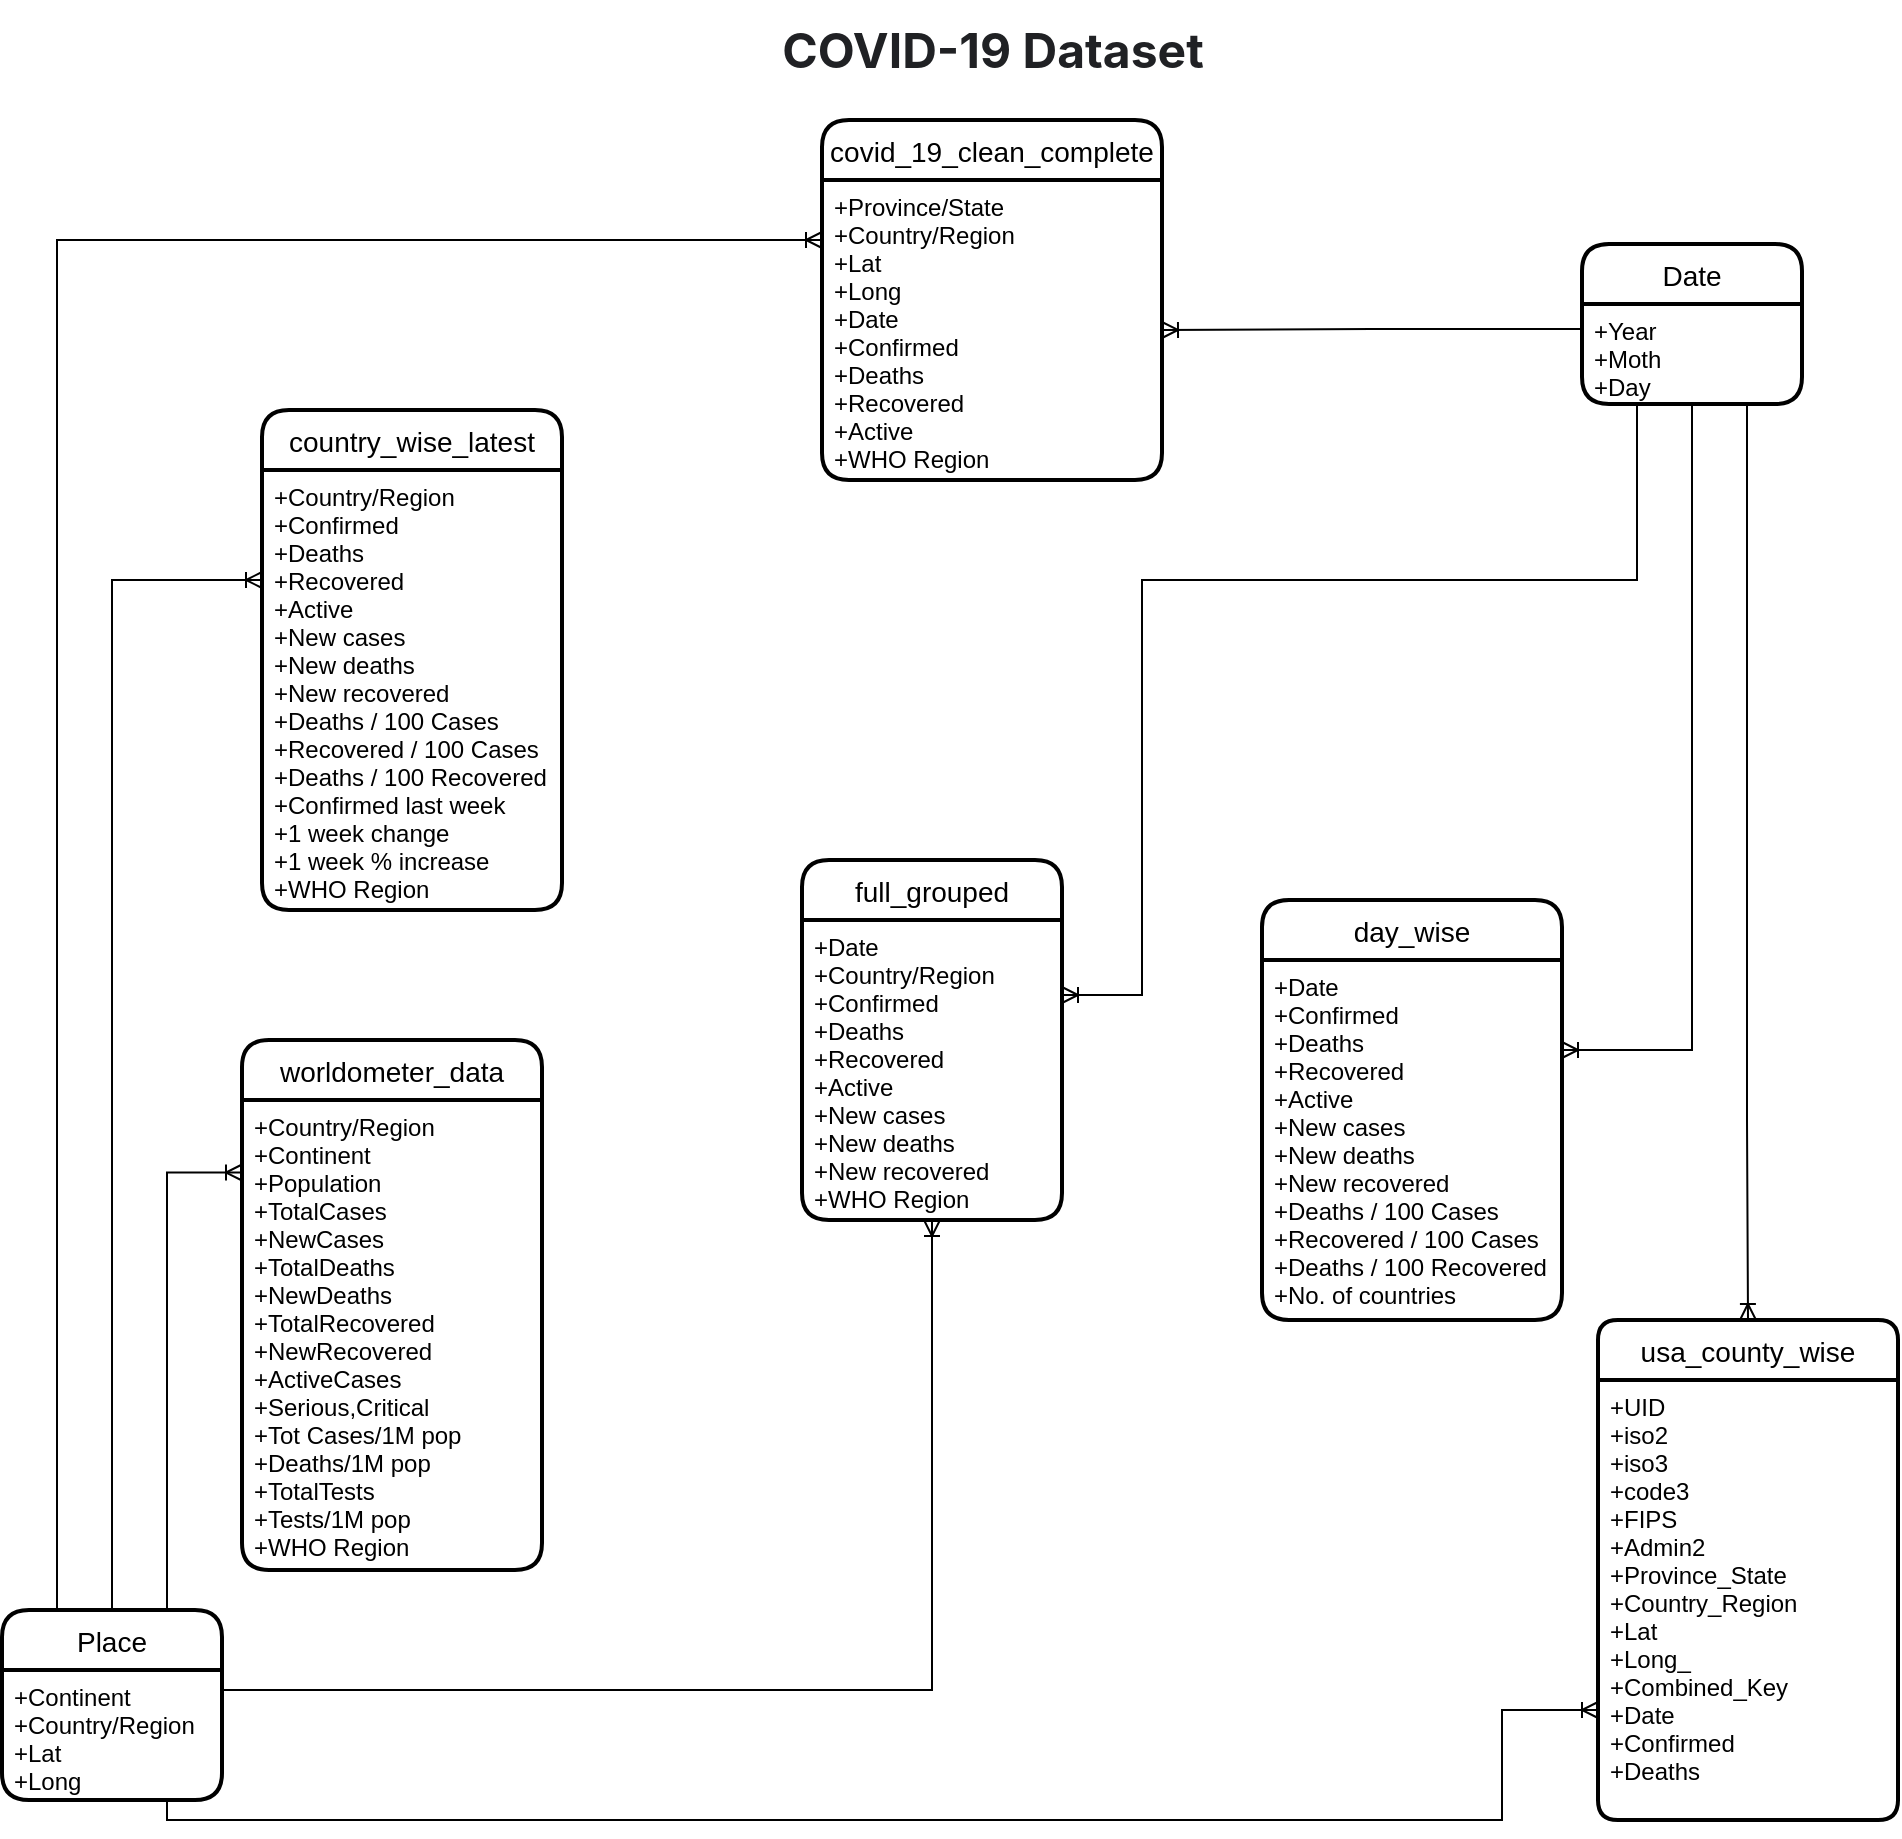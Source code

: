 <mxfile version="20.8.20" type="device"><diagram id="R2lEEEUBdFMjLlhIrx00" name="Page-1"><mxGraphModel dx="1687" dy="822" grid="1" gridSize="10" guides="1" tooltips="1" connect="1" arrows="1" fold="1" page="1" pageScale="1" pageWidth="850" pageHeight="1100" math="0" shadow="0" extFonts="Permanent Marker^https://fonts.googleapis.com/css?family=Permanent+Marker"><root><mxCell id="0"/><mxCell id="1" parent="0"/><mxCell id="2EUgMlkmEK6gfJjUMG5a-5" value="country_wise_latest" style="swimlane;childLayout=stackLayout;horizontal=1;startSize=30;horizontalStack=0;rounded=1;fontSize=14;fontStyle=0;strokeWidth=2;resizeParent=0;resizeLast=1;shadow=0;dashed=0;align=center;" vertex="1" parent="1"><mxGeometry x="360" y="215" width="150" height="250" as="geometry"/></mxCell><mxCell id="2EUgMlkmEK6gfJjUMG5a-6" value="+Country/Region&#10;+Confirmed&#10;+Deaths&#10;+Recovered&#10;+Active&#10;+New cases&#10;+New deaths&#10;+New recovered&#10;+Deaths / 100 Cases&#10;+Recovered / 100 Cases&#10;+Deaths / 100 Recovered&#10;+Confirmed last week&#10;+1 week change&#10;+1 week % increase&#10;+WHO Region" style="align=left;strokeColor=none;fillColor=none;spacingLeft=4;fontSize=12;verticalAlign=top;resizable=0;rotatable=0;part=1;" vertex="1" parent="2EUgMlkmEK6gfJjUMG5a-5"><mxGeometry y="30" width="150" height="220" as="geometry"/></mxCell><mxCell id="2EUgMlkmEK6gfJjUMG5a-26" value="day_wise" style="swimlane;childLayout=stackLayout;horizontal=1;startSize=30;horizontalStack=0;rounded=1;fontSize=14;fontStyle=0;strokeWidth=2;resizeParent=0;resizeLast=1;shadow=0;dashed=0;align=center;" vertex="1" parent="1"><mxGeometry x="860" y="460" width="150" height="210" as="geometry"/></mxCell><mxCell id="2EUgMlkmEK6gfJjUMG5a-27" value="+Date&#10;+Confirmed&#10;+Deaths&#10;+Recovered&#10;+Active&#10;+New cases&#10;+New deaths&#10;+New recovered&#10;+Deaths / 100 Cases&#10;+Recovered / 100 Cases&#10;+Deaths / 100 Recovered&#10;+No. of countries" style="align=left;strokeColor=none;fillColor=none;spacingLeft=4;fontSize=12;verticalAlign=top;resizable=0;rotatable=0;part=1;" vertex="1" parent="2EUgMlkmEK6gfJjUMG5a-26"><mxGeometry y="30" width="150" height="180" as="geometry"/></mxCell><mxCell id="2EUgMlkmEK6gfJjUMG5a-28" value="full_grouped" style="swimlane;childLayout=stackLayout;horizontal=1;startSize=30;horizontalStack=0;rounded=1;fontSize=14;fontStyle=0;strokeWidth=2;resizeParent=0;resizeLast=1;shadow=0;dashed=0;align=center;" vertex="1" parent="1"><mxGeometry x="630" y="440" width="130" height="180" as="geometry"><mxRectangle x="840" y="390" width="120" height="30" as="alternateBounds"/></mxGeometry></mxCell><mxCell id="2EUgMlkmEK6gfJjUMG5a-29" value="+Date&#10;+Country/Region&#10;+Confirmed&#10;+Deaths&#10;+Recovered&#10;+Active&#10;+New cases&#10;+New deaths&#10;+New recovered&#10;+WHO Region" style="align=left;strokeColor=none;fillColor=none;spacingLeft=4;fontSize=12;verticalAlign=top;resizable=0;rotatable=0;part=1;" vertex="1" parent="2EUgMlkmEK6gfJjUMG5a-28"><mxGeometry y="30" width="130" height="150" as="geometry"/></mxCell><mxCell id="2EUgMlkmEK6gfJjUMG5a-30" value="covid_19_clean_complete" style="swimlane;childLayout=stackLayout;horizontal=1;startSize=30;horizontalStack=0;rounded=1;fontSize=14;fontStyle=0;strokeWidth=2;resizeParent=0;resizeLast=1;shadow=0;dashed=0;align=center;" vertex="1" parent="1"><mxGeometry x="640" y="70" width="170" height="180" as="geometry"/></mxCell><mxCell id="2EUgMlkmEK6gfJjUMG5a-31" value="+Province/State&#10;+Country/Region&#10;+Lat&#10;+Long&#10;+Date&#10;+Confirmed&#10;+Deaths&#10;+Recovered&#10;+Active&#10;+WHO Region" style="align=left;strokeColor=none;fillColor=none;spacingLeft=4;fontSize=12;verticalAlign=top;resizable=0;rotatable=0;part=1;" vertex="1" parent="2EUgMlkmEK6gfJjUMG5a-30"><mxGeometry y="30" width="170" height="150" as="geometry"/></mxCell><mxCell id="2EUgMlkmEK6gfJjUMG5a-32" value="usa_county_wise" style="swimlane;childLayout=stackLayout;horizontal=1;startSize=30;horizontalStack=0;rounded=1;fontSize=14;fontStyle=0;strokeWidth=2;resizeParent=0;resizeLast=1;shadow=0;dashed=0;align=center;arcSize=11;" vertex="1" parent="1"><mxGeometry x="1028" y="670" width="150" height="250" as="geometry"/></mxCell><mxCell id="2EUgMlkmEK6gfJjUMG5a-38" value="+UID&#10;+iso2&#10;+iso3&#10;+code3&#10;+FIPS&#10;+Admin2&#10;+Province_State&#10;+Country_Region&#10;+Lat&#10;+Long_&#10;+Combined_Key&#10;+Date&#10;+Confirmed&#10;+Deaths" style="align=left;strokeColor=none;fillColor=none;spacingLeft=4;fontSize=12;verticalAlign=top;resizable=0;rotatable=0;part=1;" vertex="1" parent="2EUgMlkmEK6gfJjUMG5a-32"><mxGeometry y="30" width="150" height="220" as="geometry"/></mxCell><mxCell id="2EUgMlkmEK6gfJjUMG5a-34" value="worldometer_data" style="swimlane;childLayout=stackLayout;horizontal=1;startSize=30;horizontalStack=0;rounded=1;fontSize=14;fontStyle=0;strokeWidth=2;resizeParent=0;resizeLast=1;shadow=0;dashed=0;align=center;" vertex="1" parent="1"><mxGeometry x="350" y="530" width="150" height="265" as="geometry"/></mxCell><mxCell id="2EUgMlkmEK6gfJjUMG5a-35" value="+Country/Region&#10;+Continent&#10;+Population&#10;+TotalCases&#10;+NewCases&#10;+TotalDeaths&#10;+NewDeaths&#10;+TotalRecovered&#10;+NewRecovered&#10;+ActiveCases&#10;+Serious,Critical&#10;+Tot Cases/1M pop&#10;+Deaths/1M pop&#10;+TotalTests&#10;+Tests/1M pop&#10;+WHO Region" style="align=left;strokeColor=none;fillColor=none;spacingLeft=4;fontSize=12;verticalAlign=top;resizable=0;rotatable=0;part=1;" vertex="1" parent="2EUgMlkmEK6gfJjUMG5a-34"><mxGeometry y="30" width="150" height="235" as="geometry"/></mxCell><mxCell id="2EUgMlkmEK6gfJjUMG5a-47" value="Date" style="swimlane;childLayout=stackLayout;horizontal=1;startSize=30;horizontalStack=0;rounded=1;fontSize=14;fontStyle=0;strokeWidth=2;resizeParent=0;resizeLast=1;shadow=0;dashed=0;align=center;" vertex="1" parent="1"><mxGeometry x="1020" y="132" width="110" height="80" as="geometry"/></mxCell><mxCell id="2EUgMlkmEK6gfJjUMG5a-48" value="+Year&#10;+Moth&#10;+Day" style="align=left;strokeColor=none;fillColor=none;spacingLeft=4;fontSize=12;verticalAlign=top;resizable=0;rotatable=0;part=1;" vertex="1" parent="2EUgMlkmEK6gfJjUMG5a-47"><mxGeometry y="30" width="110" height="50" as="geometry"/></mxCell><mxCell id="2EUgMlkmEK6gfJjUMG5a-58" style="edgeStyle=orthogonalEdgeStyle;rounded=0;comic=0;sketch=0;orthogonalLoop=1;jettySize=auto;html=1;entryX=1;entryY=0.25;entryDx=0;entryDy=0;shadow=0;strokeColor=default;endArrow=ERoneToMany;endFill=0;exitX=0.5;exitY=1;exitDx=0;exitDy=0;" edge="1" parent="1" source="2EUgMlkmEK6gfJjUMG5a-48" target="2EUgMlkmEK6gfJjUMG5a-27"><mxGeometry relative="1" as="geometry"><Array as="points"><mxPoint x="1075" y="535"/></Array></mxGeometry></mxCell><mxCell id="2EUgMlkmEK6gfJjUMG5a-60" style="edgeStyle=orthogonalEdgeStyle;rounded=0;comic=0;sketch=0;orthogonalLoop=1;jettySize=auto;html=1;shadow=0;strokeColor=default;endArrow=ERoneToMany;endFill=0;exitX=0;exitY=0.25;exitDx=0;exitDy=0;entryX=1;entryY=0.5;entryDx=0;entryDy=0;" edge="1" parent="1" source="2EUgMlkmEK6gfJjUMG5a-48" target="2EUgMlkmEK6gfJjUMG5a-31"><mxGeometry relative="1" as="geometry"><mxPoint x="910" y="405" as="sourcePoint"/><mxPoint x="910" y="215" as="targetPoint"/></mxGeometry></mxCell><mxCell id="2EUgMlkmEK6gfJjUMG5a-61" style="edgeStyle=orthogonalEdgeStyle;rounded=0;comic=0;sketch=0;orthogonalLoop=1;jettySize=auto;html=1;entryX=1;entryY=0.25;entryDx=0;entryDy=0;shadow=0;strokeColor=default;endArrow=ERoneToMany;endFill=0;exitX=0.25;exitY=1;exitDx=0;exitDy=0;" edge="1" parent="1" source="2EUgMlkmEK6gfJjUMG5a-48" target="2EUgMlkmEK6gfJjUMG5a-29"><mxGeometry relative="1" as="geometry"><mxPoint x="660" y="459.94" as="sourcePoint"/><mxPoint x="610" y="257.94" as="targetPoint"/><Array as="points"><mxPoint x="1047" y="300"/><mxPoint x="800" y="300"/><mxPoint x="800" y="507"/></Array></mxGeometry></mxCell><mxCell id="2EUgMlkmEK6gfJjUMG5a-64" value="Place" style="swimlane;childLayout=stackLayout;horizontal=1;startSize=30;horizontalStack=0;rounded=1;fontSize=14;fontStyle=0;strokeWidth=2;resizeParent=0;resizeLast=1;shadow=0;dashed=0;align=center;" vertex="1" parent="1"><mxGeometry x="230" y="815" width="110" height="95" as="geometry"/></mxCell><mxCell id="2EUgMlkmEK6gfJjUMG5a-65" value="+Continent&#10;+Country/Region&#10;+Lat&#10;+Long" style="align=left;strokeColor=none;fillColor=none;spacingLeft=4;fontSize=12;verticalAlign=top;resizable=0;rotatable=0;part=1;" vertex="1" parent="2EUgMlkmEK6gfJjUMG5a-64"><mxGeometry y="30" width="110" height="65" as="geometry"/></mxCell><mxCell id="2EUgMlkmEK6gfJjUMG5a-69" style="edgeStyle=orthogonalEdgeStyle;rounded=0;comic=0;sketch=0;orthogonalLoop=1;jettySize=auto;html=1;shadow=0;strokeColor=default;endArrow=ERoneToMany;endFill=0;exitX=0.25;exitY=0;exitDx=0;exitDy=0;entryX=0;entryY=0.2;entryDx=0;entryDy=0;entryPerimeter=0;" edge="1" parent="1" source="2EUgMlkmEK6gfJjUMG5a-64" target="2EUgMlkmEK6gfJjUMG5a-31"><mxGeometry relative="1" as="geometry"><mxPoint x="670" y="407" as="sourcePoint"/><mxPoint x="500" y="230" as="targetPoint"/></mxGeometry></mxCell><mxCell id="2EUgMlkmEK6gfJjUMG5a-70" style="edgeStyle=orthogonalEdgeStyle;rounded=0;comic=0;sketch=0;orthogonalLoop=1;jettySize=auto;html=1;shadow=0;strokeColor=default;endArrow=ERoneToMany;endFill=0;exitX=1;exitY=0.25;exitDx=0;exitDy=0;entryX=0.5;entryY=1;entryDx=0;entryDy=0;" edge="1" parent="1" source="2EUgMlkmEK6gfJjUMG5a-65" target="2EUgMlkmEK6gfJjUMG5a-29"><mxGeometry relative="1" as="geometry"><mxPoint x="668" y="500" as="sourcePoint"/><mxPoint x="1190" y="370" as="targetPoint"/><Array as="points"><mxPoint x="695" y="855"/></Array></mxGeometry></mxCell><mxCell id="2EUgMlkmEK6gfJjUMG5a-71" style="edgeStyle=orthogonalEdgeStyle;rounded=0;comic=0;sketch=0;orthogonalLoop=1;jettySize=auto;html=1;shadow=0;strokeColor=default;endArrow=ERoneToMany;endFill=0;exitX=0.75;exitY=1;exitDx=0;exitDy=0;entryX=0;entryY=0.75;entryDx=0;entryDy=0;" edge="1" parent="1" source="2EUgMlkmEK6gfJjUMG5a-65" target="2EUgMlkmEK6gfJjUMG5a-38"><mxGeometry relative="1" as="geometry"><mxPoint x="678" y="510" as="sourcePoint"/><mxPoint x="1000" y="885" as="targetPoint"/><Array as="points"><mxPoint x="313" y="920"/><mxPoint x="980" y="920"/><mxPoint x="980" y="865"/></Array></mxGeometry></mxCell><mxCell id="2EUgMlkmEK6gfJjUMG5a-72" style="edgeStyle=orthogonalEdgeStyle;rounded=0;comic=0;sketch=0;orthogonalLoop=1;jettySize=auto;html=1;shadow=0;strokeColor=default;endArrow=ERoneToMany;endFill=0;entryX=0;entryY=0.25;entryDx=0;entryDy=0;exitX=0.75;exitY=0;exitDx=0;exitDy=0;" edge="1" parent="1" source="2EUgMlkmEK6gfJjUMG5a-64" target="2EUgMlkmEK6gfJjUMG5a-34"><mxGeometry relative="1" as="geometry"><mxPoint x="310" y="770" as="sourcePoint"/><mxPoint x="640" y="980.06" as="targetPoint"/></mxGeometry></mxCell><mxCell id="2EUgMlkmEK6gfJjUMG5a-73" style="edgeStyle=orthogonalEdgeStyle;rounded=0;comic=0;sketch=0;orthogonalLoop=1;jettySize=auto;html=1;shadow=0;strokeColor=default;endArrow=ERoneToMany;endFill=0;exitX=0.5;exitY=0;exitDx=0;exitDy=0;entryX=0;entryY=0.25;entryDx=0;entryDy=0;" edge="1" parent="1" source="2EUgMlkmEK6gfJjUMG5a-64" target="2EUgMlkmEK6gfJjUMG5a-6"><mxGeometry relative="1" as="geometry"><mxPoint x="507.94" y="560" as="sourcePoint"/><mxPoint x="569.94" y="200" as="targetPoint"/></mxGeometry></mxCell><mxCell id="2EUgMlkmEK6gfJjUMG5a-77" style="edgeStyle=orthogonalEdgeStyle;rounded=0;comic=0;sketch=0;orthogonalLoop=1;jettySize=auto;html=1;shadow=0;strokeColor=default;endArrow=ERoneToMany;endFill=0;exitX=0.75;exitY=1;exitDx=0;exitDy=0;entryX=0.5;entryY=0;entryDx=0;entryDy=0;" edge="1" parent="1" source="2EUgMlkmEK6gfJjUMG5a-48" target="2EUgMlkmEK6gfJjUMG5a-32"><mxGeometry relative="1" as="geometry"><mxPoint x="1140" y="185" as="sourcePoint"/><mxPoint x="1103" y="570" as="targetPoint"/><Array as="points"><mxPoint x="1103" y="570"/><mxPoint x="1103" y="570"/></Array></mxGeometry></mxCell><mxCell id="2EUgMlkmEK6gfJjUMG5a-79" value="&lt;h2 style=&quot;border: 0px; font-family: Inter, sans-serif; font-size: 24px; font-variant-alternates: inherit; font-variant-numeric: inherit; font-variant-east-asian: inherit; margin: 0px; padding: 0px; vertical-align: baseline; color: rgb(32, 33, 36); line-height: 32px; visibility: visible; animation: 0.3s ease-in-out 0s 1 normal forwards running fhFihQ; text-align: start; background-color: rgb(255, 255, 255);&quot; class=&quot;sc-crXcEl sc-evZas sc-hmLeec eNjxnP gIiMfG jOJUci&quot;&gt;COVID-19 Dataset&lt;/h2&gt;" style="text;html=1;align=center;verticalAlign=middle;resizable=0;points=[];autosize=1;strokeColor=none;fillColor=none;" vertex="1" parent="1"><mxGeometry x="610" y="10" width="230" height="50" as="geometry"/></mxCell></root></mxGraphModel></diagram></mxfile>